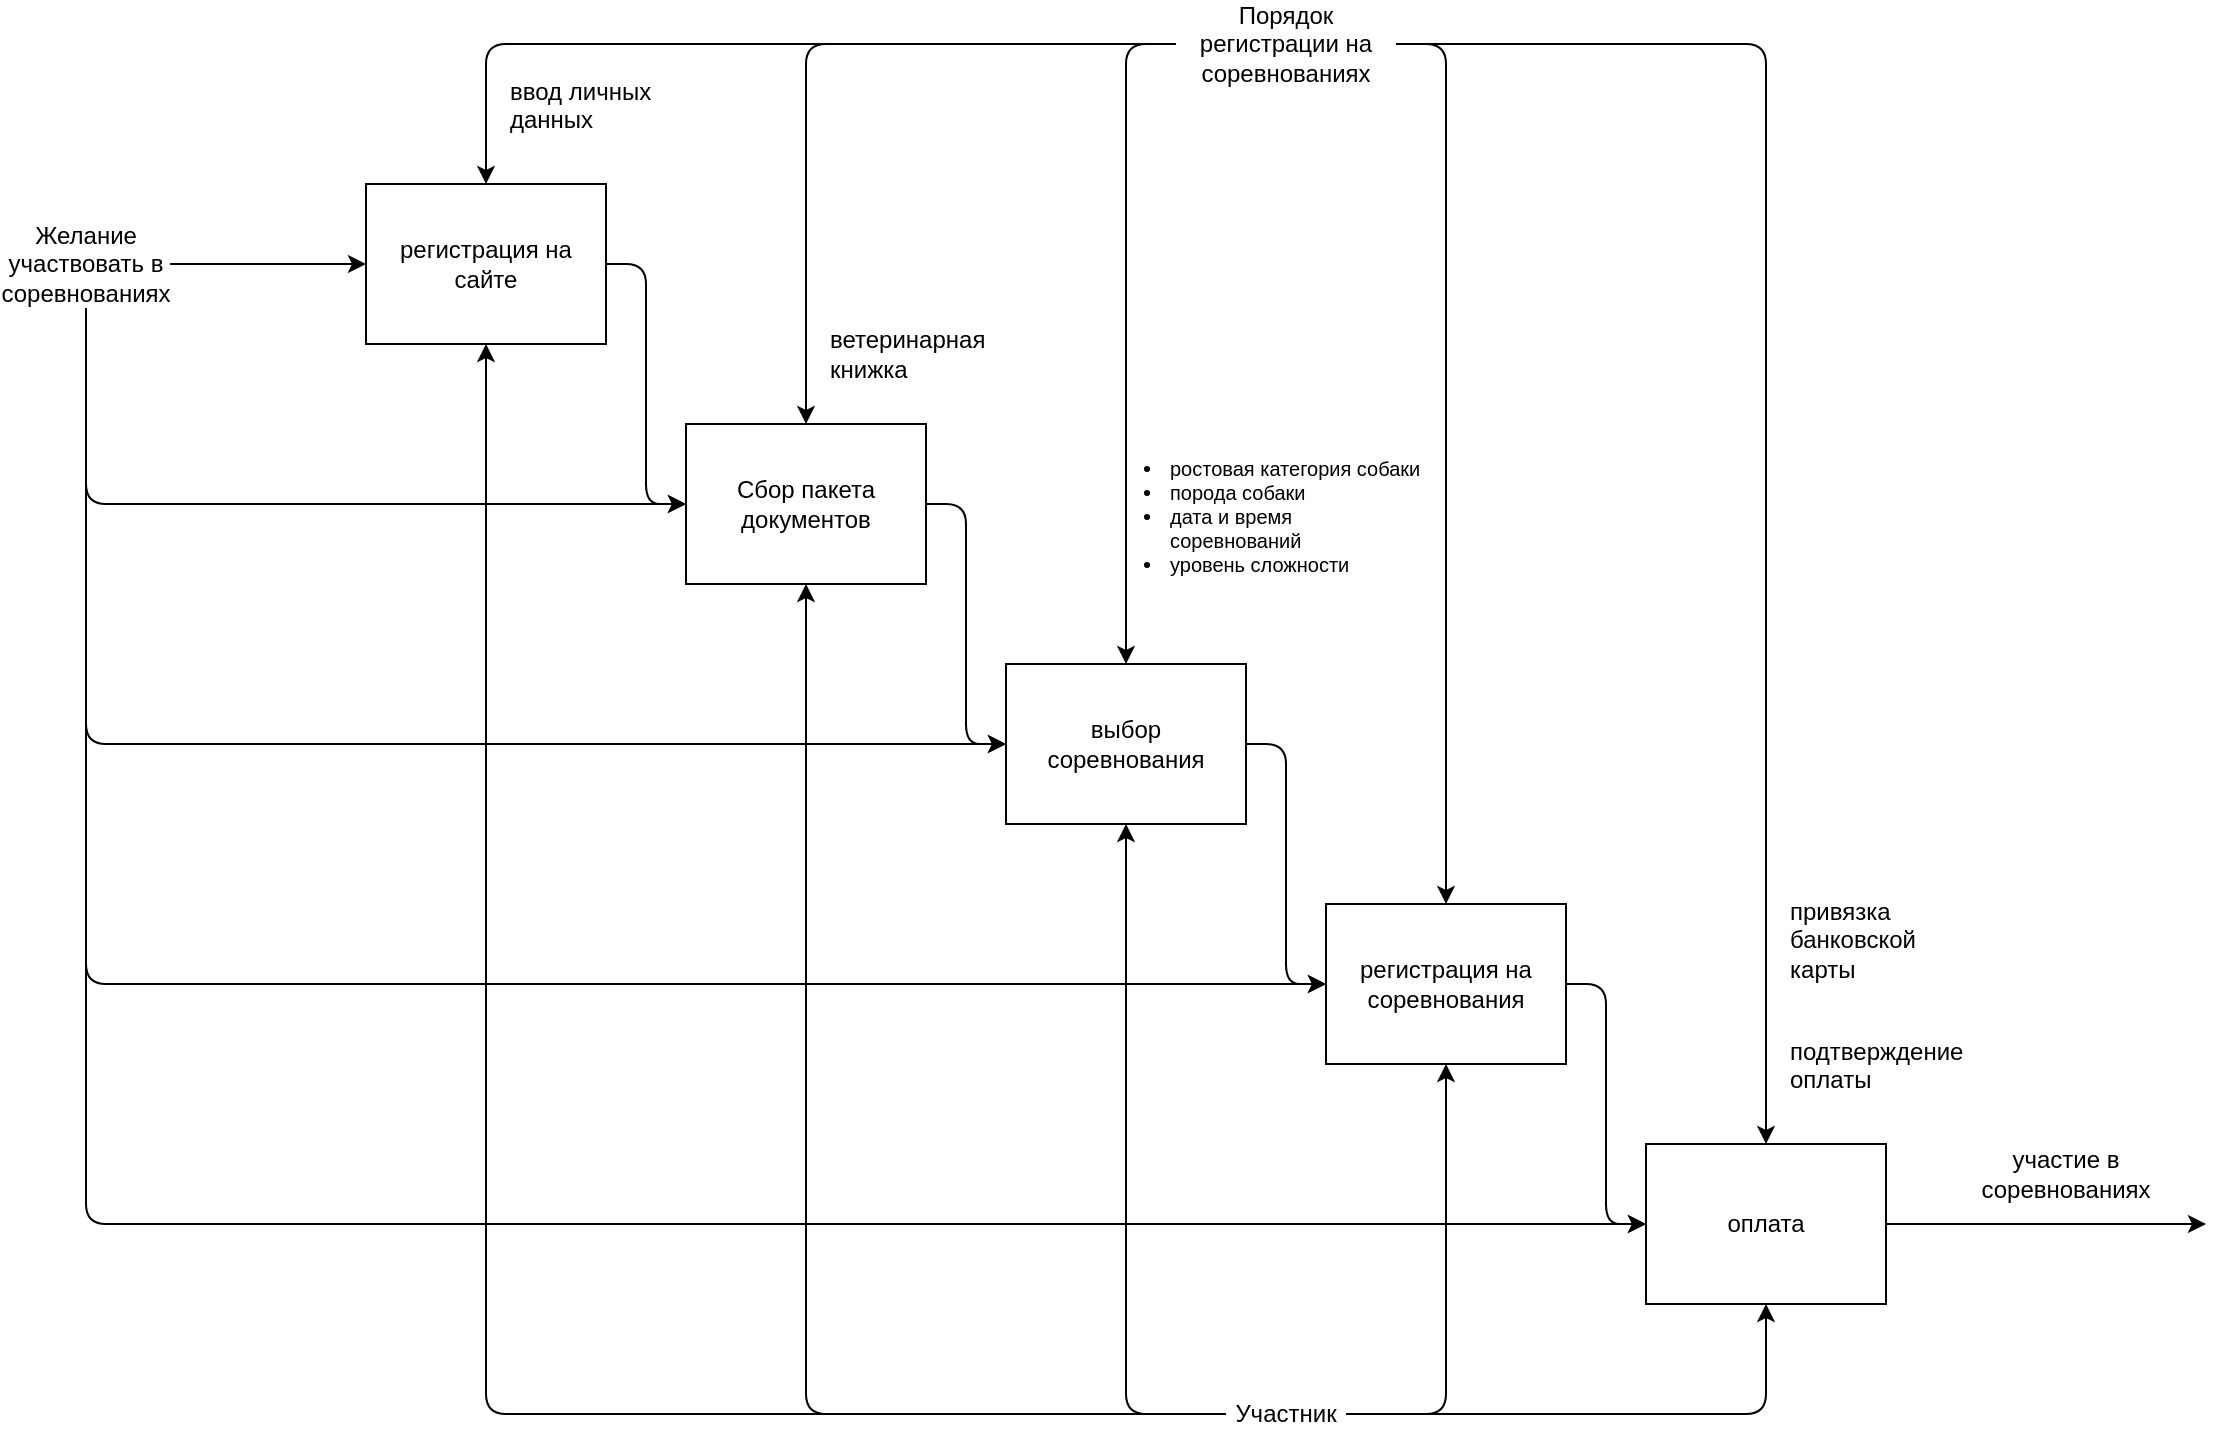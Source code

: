 <mxfile version="20.6.2" type="github"><diagram id="hbIvK1JG1irPHM36yziH" name="Страница 1"><mxGraphModel dx="1367" dy="774" grid="1" gridSize="10" guides="1" tooltips="1" connect="1" arrows="1" fold="1" page="1" pageScale="1" pageWidth="1654" pageHeight="1169" math="0" shadow="0"><root><mxCell id="0"/><mxCell id="1" parent="0"/><mxCell id="qTxYGQnw3vuQ4GVIf7Ja-34" value="&lt;ul style=&quot;font-family: Helvetica; font-size: 10px; font-style: normal; font-variant-ligatures: normal; font-variant-caps: normal; font-weight: 400; letter-spacing: normal; orphans: 2; text-align: center; text-indent: 0px; text-transform: none; widows: 2; word-spacing: 0px; -webkit-text-stroke-width: 0px; text-decoration-thickness: initial; text-decoration-style: initial; text-decoration-color: initial;&quot;&gt;&lt;li style=&quot;text-align: left;&quot;&gt;&lt;span style=&quot;&quot;&gt;ростовая категория собаки&lt;/span&gt;&lt;/li&gt;&lt;li style=&quot;text-align: left;&quot;&gt;&lt;span style=&quot;&quot;&gt;порода собаки&lt;/span&gt;&lt;/li&gt;&lt;li style=&quot;text-align: left;&quot;&gt;&lt;span style=&quot;&quot;&gt;дата и время соревнований&lt;/span&gt;&lt;br&gt;&lt;/li&gt;&lt;li style=&quot;text-align: left;&quot;&gt;&lt;span style=&quot;&quot;&gt;уровень сложности&lt;/span&gt;&lt;/li&gt;&lt;/ul&gt;" style="text;whiteSpace=wrap;html=1;fontColor=default;labelBackgroundColor=default;" parent="1" vertex="1"><mxGeometry x="812" y="435" width="170" height="100" as="geometry"/></mxCell><mxCell id="qTxYGQnw3vuQ4GVIf7Ja-38" style="edgeStyle=orthogonalEdgeStyle;rounded=1;orthogonalLoop=1;jettySize=auto;html=1;exitX=1;exitY=0.5;exitDx=0;exitDy=0;entryX=0;entryY=0.5;entryDx=0;entryDy=0;" parent="1" source="qTxYGQnw3vuQ4GVIf7Ja-1" target="qTxYGQnw3vuQ4GVIf7Ja-37" edge="1"><mxGeometry relative="1" as="geometry"/></mxCell><mxCell id="qTxYGQnw3vuQ4GVIf7Ja-1" value="регистрация на сайте" style="rounded=0;whiteSpace=wrap;html=1;" parent="1" vertex="1"><mxGeometry x="452" y="315" width="120" height="80" as="geometry"/></mxCell><mxCell id="qTxYGQnw3vuQ4GVIf7Ja-26" style="edgeStyle=orthogonalEdgeStyle;rounded=1;orthogonalLoop=1;jettySize=auto;html=1;exitX=1;exitY=0.5;exitDx=0;exitDy=0;entryX=0;entryY=0.5;entryDx=0;entryDy=0;" parent="1" source="qTxYGQnw3vuQ4GVIf7Ja-2" target="qTxYGQnw3vuQ4GVIf7Ja-3" edge="1"><mxGeometry relative="1" as="geometry"/></mxCell><mxCell id="qTxYGQnw3vuQ4GVIf7Ja-2" value="регистрация на соревнования" style="rounded=0;whiteSpace=wrap;html=1;fontStyle=0" parent="1" vertex="1"><mxGeometry x="932" y="675" width="120" height="80" as="geometry"/></mxCell><mxCell id="qTxYGQnw3vuQ4GVIf7Ja-9" style="edgeStyle=orthogonalEdgeStyle;rounded=0;orthogonalLoop=1;jettySize=auto;html=1;exitX=1;exitY=0.5;exitDx=0;exitDy=0;" parent="1" source="qTxYGQnw3vuQ4GVIf7Ja-3" edge="1"><mxGeometry relative="1" as="geometry"><mxPoint x="1372" y="835" as="targetPoint"/></mxGeometry></mxCell><mxCell id="qTxYGQnw3vuQ4GVIf7Ja-3" value="оплата" style="rounded=0;whiteSpace=wrap;html=1;" parent="1" vertex="1"><mxGeometry x="1092" y="795" width="120" height="80" as="geometry"/></mxCell><mxCell id="qTxYGQnw3vuQ4GVIf7Ja-6" style="edgeStyle=orthogonalEdgeStyle;rounded=1;orthogonalLoop=1;jettySize=auto;html=1;exitX=1;exitY=0.5;exitDx=0;exitDy=0;" parent="1" source="qTxYGQnw3vuQ4GVIf7Ja-5" target="qTxYGQnw3vuQ4GVIf7Ja-1" edge="1"><mxGeometry relative="1" as="geometry"/></mxCell><mxCell id="qTxYGQnw3vuQ4GVIf7Ja-12" style="edgeStyle=orthogonalEdgeStyle;rounded=1;orthogonalLoop=1;jettySize=auto;html=1;exitX=0.5;exitY=1;exitDx=0;exitDy=0;entryX=0;entryY=0.5;entryDx=0;entryDy=0;" parent="1" source="qTxYGQnw3vuQ4GVIf7Ja-5" target="qTxYGQnw3vuQ4GVIf7Ja-2" edge="1"><mxGeometry relative="1" as="geometry"/></mxCell><mxCell id="qTxYGQnw3vuQ4GVIf7Ja-13" style="edgeStyle=orthogonalEdgeStyle;rounded=1;orthogonalLoop=1;jettySize=auto;html=1;exitX=0.5;exitY=1;exitDx=0;exitDy=0;entryX=0;entryY=0.5;entryDx=0;entryDy=0;" parent="1" source="qTxYGQnw3vuQ4GVIf7Ja-5" target="qTxYGQnw3vuQ4GVIf7Ja-3" edge="1"><mxGeometry relative="1" as="geometry"/></mxCell><mxCell id="qTxYGQnw3vuQ4GVIf7Ja-23" style="edgeStyle=orthogonalEdgeStyle;rounded=1;orthogonalLoop=1;jettySize=auto;html=1;exitX=0.5;exitY=1;exitDx=0;exitDy=0;entryX=0;entryY=0.5;entryDx=0;entryDy=0;" parent="1" source="qTxYGQnw3vuQ4GVIf7Ja-5" target="qTxYGQnw3vuQ4GVIf7Ja-18" edge="1"><mxGeometry relative="1" as="geometry"/></mxCell><mxCell id="qTxYGQnw3vuQ4GVIf7Ja-40" style="edgeStyle=orthogonalEdgeStyle;rounded=1;orthogonalLoop=1;jettySize=auto;html=1;exitX=0.5;exitY=1;exitDx=0;exitDy=0;entryX=0;entryY=0.5;entryDx=0;entryDy=0;" parent="1" source="qTxYGQnw3vuQ4GVIf7Ja-5" target="qTxYGQnw3vuQ4GVIf7Ja-37" edge="1"><mxGeometry relative="1" as="geometry"/></mxCell><mxCell id="qTxYGQnw3vuQ4GVIf7Ja-5" value="Желание участвовать в соревнованиях" style="text;html=1;strokeColor=none;fillColor=none;align=center;verticalAlign=middle;whiteSpace=wrap;rounded=0;labelBackgroundColor=default;" parent="1" vertex="1"><mxGeometry x="282" y="340" width="60" height="30" as="geometry"/></mxCell><mxCell id="qTxYGQnw3vuQ4GVIf7Ja-7" value="участие в соревнованиях" style="text;html=1;strokeColor=none;fillColor=none;align=center;verticalAlign=middle;whiteSpace=wrap;rounded=0;labelBackgroundColor=default;" parent="1" vertex="1"><mxGeometry x="1272" y="795" width="60" height="30" as="geometry"/></mxCell><mxCell id="qTxYGQnw3vuQ4GVIf7Ja-15" style="edgeStyle=orthogonalEdgeStyle;rounded=1;orthogonalLoop=1;jettySize=auto;html=1;exitX=0;exitY=0.5;exitDx=0;exitDy=0;entryX=0.5;entryY=0;entryDx=0;entryDy=0;" parent="1" source="qTxYGQnw3vuQ4GVIf7Ja-14" target="qTxYGQnw3vuQ4GVIf7Ja-1" edge="1"><mxGeometry relative="1" as="geometry"/></mxCell><mxCell id="qTxYGQnw3vuQ4GVIf7Ja-17" style="edgeStyle=orthogonalEdgeStyle;rounded=1;orthogonalLoop=1;jettySize=auto;html=1;exitX=1;exitY=0.5;exitDx=0;exitDy=0;entryX=0.5;entryY=0;entryDx=0;entryDy=0;" parent="1" source="qTxYGQnw3vuQ4GVIf7Ja-14" target="qTxYGQnw3vuQ4GVIf7Ja-3" edge="1"><mxGeometry relative="1" as="geometry"/></mxCell><mxCell id="qTxYGQnw3vuQ4GVIf7Ja-21" style="edgeStyle=orthogonalEdgeStyle;rounded=1;orthogonalLoop=1;jettySize=auto;html=1;exitX=1;exitY=0.5;exitDx=0;exitDy=0;entryX=0.5;entryY=0;entryDx=0;entryDy=0;" parent="1" source="qTxYGQnw3vuQ4GVIf7Ja-14" target="qTxYGQnw3vuQ4GVIf7Ja-2" edge="1"><mxGeometry relative="1" as="geometry"/></mxCell><mxCell id="qTxYGQnw3vuQ4GVIf7Ja-22" style="edgeStyle=orthogonalEdgeStyle;rounded=1;orthogonalLoop=1;jettySize=auto;html=1;exitX=0;exitY=0.5;exitDx=0;exitDy=0;entryX=0.5;entryY=0;entryDx=0;entryDy=0;" parent="1" source="qTxYGQnw3vuQ4GVIf7Ja-14" target="qTxYGQnw3vuQ4GVIf7Ja-18" edge="1"><mxGeometry relative="1" as="geometry"/></mxCell><mxCell id="qTxYGQnw3vuQ4GVIf7Ja-42" style="edgeStyle=orthogonalEdgeStyle;rounded=1;orthogonalLoop=1;jettySize=auto;html=1;exitX=0;exitY=0.5;exitDx=0;exitDy=0;entryX=0.5;entryY=0;entryDx=0;entryDy=0;" parent="1" source="qTxYGQnw3vuQ4GVIf7Ja-14" target="qTxYGQnw3vuQ4GVIf7Ja-37" edge="1"><mxGeometry relative="1" as="geometry"/></mxCell><mxCell id="qTxYGQnw3vuQ4GVIf7Ja-14" value="Порядок регистрации на соревнованиях" style="text;html=1;strokeColor=none;fillColor=none;align=center;verticalAlign=middle;whiteSpace=wrap;rounded=0;labelBackgroundColor=default;" parent="1" vertex="1"><mxGeometry x="857" y="225" width="110" height="40" as="geometry"/></mxCell><mxCell id="qTxYGQnw3vuQ4GVIf7Ja-25" style="edgeStyle=orthogonalEdgeStyle;rounded=1;orthogonalLoop=1;jettySize=auto;html=1;exitX=1;exitY=0.5;exitDx=0;exitDy=0;entryX=0;entryY=0.5;entryDx=0;entryDy=0;" parent="1" source="qTxYGQnw3vuQ4GVIf7Ja-18" target="qTxYGQnw3vuQ4GVIf7Ja-2" edge="1"><mxGeometry relative="1" as="geometry"/></mxCell><mxCell id="qTxYGQnw3vuQ4GVIf7Ja-18" value="выбор&lt;br&gt;соревнования" style="rounded=0;whiteSpace=wrap;html=1;fontStyle=0" parent="1" vertex="1"><mxGeometry x="772" y="555" width="120" height="80" as="geometry"/></mxCell><mxCell id="qTxYGQnw3vuQ4GVIf7Ja-28" style="edgeStyle=orthogonalEdgeStyle;rounded=1;orthogonalLoop=1;jettySize=auto;html=1;exitX=0;exitY=0.5;exitDx=0;exitDy=0;entryX=0.5;entryY=1;entryDx=0;entryDy=0;" parent="1" source="qTxYGQnw3vuQ4GVIf7Ja-27" target="qTxYGQnw3vuQ4GVIf7Ja-1" edge="1"><mxGeometry relative="1" as="geometry"/></mxCell><mxCell id="qTxYGQnw3vuQ4GVIf7Ja-30" style="edgeStyle=orthogonalEdgeStyle;rounded=1;orthogonalLoop=1;jettySize=auto;html=1;exitX=1;exitY=0.5;exitDx=0;exitDy=0;entryX=0.5;entryY=1;entryDx=0;entryDy=0;" parent="1" source="qTxYGQnw3vuQ4GVIf7Ja-27" target="qTxYGQnw3vuQ4GVIf7Ja-2" edge="1"><mxGeometry relative="1" as="geometry"/></mxCell><mxCell id="qTxYGQnw3vuQ4GVIf7Ja-31" style="edgeStyle=orthogonalEdgeStyle;rounded=1;orthogonalLoop=1;jettySize=auto;html=1;exitX=1;exitY=0.5;exitDx=0;exitDy=0;entryX=0.5;entryY=1;entryDx=0;entryDy=0;" parent="1" source="qTxYGQnw3vuQ4GVIf7Ja-27" target="qTxYGQnw3vuQ4GVIf7Ja-3" edge="1"><mxGeometry relative="1" as="geometry"/></mxCell><mxCell id="qTxYGQnw3vuQ4GVIf7Ja-32" style="edgeStyle=orthogonalEdgeStyle;rounded=1;orthogonalLoop=1;jettySize=auto;html=1;exitX=0;exitY=0.5;exitDx=0;exitDy=0;entryX=0.5;entryY=1;entryDx=0;entryDy=0;" parent="1" source="qTxYGQnw3vuQ4GVIf7Ja-27" target="qTxYGQnw3vuQ4GVIf7Ja-18" edge="1"><mxGeometry relative="1" as="geometry"/></mxCell><mxCell id="qTxYGQnw3vuQ4GVIf7Ja-41" style="edgeStyle=orthogonalEdgeStyle;rounded=1;orthogonalLoop=1;jettySize=auto;html=1;exitX=0;exitY=0.5;exitDx=0;exitDy=0;entryX=0.5;entryY=1;entryDx=0;entryDy=0;" parent="1" source="qTxYGQnw3vuQ4GVIf7Ja-27" target="qTxYGQnw3vuQ4GVIf7Ja-37" edge="1"><mxGeometry relative="1" as="geometry"/></mxCell><mxCell id="qTxYGQnw3vuQ4GVIf7Ja-27" value="Участник" style="text;html=1;strokeColor=none;fillColor=none;align=center;verticalAlign=middle;whiteSpace=wrap;rounded=0;labelBackgroundColor=default;" parent="1" vertex="1"><mxGeometry x="882" y="915" width="60" height="30" as="geometry"/></mxCell><mxCell id="qTxYGQnw3vuQ4GVIf7Ja-33" value="&lt;span style=&quot;color: rgb(0, 0, 0); font-family: Helvetica; font-size: 12px; font-style: normal; font-variant-ligatures: normal; font-variant-caps: normal; font-weight: 400; letter-spacing: normal; orphans: 2; text-align: center; text-indent: 0px; text-transform: none; widows: 2; word-spacing: 0px; -webkit-text-stroke-width: 0px; text-decoration-thickness: initial; text-decoration-style: initial; text-decoration-color: initial; float: none; display: inline !important;&quot;&gt;ввод личных&lt;/span&gt;&lt;br style=&quot;color: rgb(0, 0, 0); font-family: Helvetica; font-size: 12px; font-style: normal; font-variant-ligatures: normal; font-variant-caps: normal; font-weight: 400; letter-spacing: normal; orphans: 2; text-align: center; text-indent: 0px; text-transform: none; widows: 2; word-spacing: 0px; -webkit-text-stroke-width: 0px; text-decoration-thickness: initial; text-decoration-style: initial; text-decoration-color: initial;&quot;&gt;&lt;span style=&quot;color: rgb(0, 0, 0); font-family: Helvetica; font-size: 12px; font-style: normal; font-variant-ligatures: normal; font-variant-caps: normal; font-weight: 400; letter-spacing: normal; orphans: 2; text-align: center; text-indent: 0px; text-transform: none; widows: 2; word-spacing: 0px; -webkit-text-stroke-width: 0px; text-decoration-thickness: initial; text-decoration-style: initial; text-decoration-color: initial; float: none; display: inline !important;&quot;&gt;данных&lt;/span&gt;" style="text;whiteSpace=wrap;html=1;labelBackgroundColor=default;" parent="1" vertex="1"><mxGeometry x="522" y="255" width="100" height="50" as="geometry"/></mxCell><mxCell id="qTxYGQnw3vuQ4GVIf7Ja-35" value="&lt;span style=&quot;color: rgb(0, 0, 0); font-family: Helvetica; font-size: 12px; font-style: normal; font-variant-ligatures: normal; font-variant-caps: normal; font-weight: 400; letter-spacing: normal; orphans: 2; text-align: center; text-indent: 0px; text-transform: none; widows: 2; word-spacing: 0px; -webkit-text-stroke-width: 0px; text-decoration-thickness: initial; text-decoration-style: initial; text-decoration-color: initial; float: none; display: inline !important;&quot;&gt;подтверждение оплаты&lt;/span&gt;" style="text;whiteSpace=wrap;html=1;labelBackgroundColor=default;" parent="1" vertex="1"><mxGeometry x="1162" y="735" width="120" height="40" as="geometry"/></mxCell><mxCell id="qTxYGQnw3vuQ4GVIf7Ja-36" value="&lt;span style=&quot;color: rgb(0, 0, 0); font-family: Helvetica; font-size: 12px; font-style: normal; font-variant-ligatures: normal; font-variant-caps: normal; font-weight: 400; letter-spacing: normal; orphans: 2; text-align: center; text-indent: 0px; text-transform: none; widows: 2; word-spacing: 0px; -webkit-text-stroke-width: 0px; text-decoration-thickness: initial; text-decoration-style: initial; text-decoration-color: initial; float: none; display: inline !important;&quot;&gt;привязка&lt;/span&gt;&lt;br style=&quot;color: rgb(0, 0, 0); font-family: Helvetica; font-size: 12px; font-style: normal; font-variant-ligatures: normal; font-variant-caps: normal; font-weight: 400; letter-spacing: normal; orphans: 2; text-align: center; text-indent: 0px; text-transform: none; widows: 2; word-spacing: 0px; -webkit-text-stroke-width: 0px; text-decoration-thickness: initial; text-decoration-style: initial; text-decoration-color: initial;&quot;&gt;&lt;span style=&quot;color: rgb(0, 0, 0); font-family: Helvetica; font-size: 12px; font-style: normal; font-variant-ligatures: normal; font-variant-caps: normal; font-weight: 400; letter-spacing: normal; orphans: 2; text-align: center; text-indent: 0px; text-transform: none; widows: 2; word-spacing: 0px; -webkit-text-stroke-width: 0px; text-decoration-thickness: initial; text-decoration-style: initial; text-decoration-color: initial; float: none; display: inline !important;&quot;&gt;банковской&lt;/span&gt;&lt;br style=&quot;color: rgb(0, 0, 0); font-family: Helvetica; font-size: 12px; font-style: normal; font-variant-ligatures: normal; font-variant-caps: normal; font-weight: 400; letter-spacing: normal; orphans: 2; text-align: center; text-indent: 0px; text-transform: none; widows: 2; word-spacing: 0px; -webkit-text-stroke-width: 0px; text-decoration-thickness: initial; text-decoration-style: initial; text-decoration-color: initial;&quot;&gt;&lt;span style=&quot;color: rgb(0, 0, 0); font-family: Helvetica; font-size: 12px; font-style: normal; font-variant-ligatures: normal; font-variant-caps: normal; font-weight: 400; letter-spacing: normal; orphans: 2; text-align: center; text-indent: 0px; text-transform: none; widows: 2; word-spacing: 0px; -webkit-text-stroke-width: 0px; text-decoration-thickness: initial; text-decoration-style: initial; text-decoration-color: initial; float: none; display: inline !important;&quot;&gt;карты&lt;/span&gt;" style="text;whiteSpace=wrap;html=1;labelBackgroundColor=default;" parent="1" vertex="1"><mxGeometry x="1162" y="665" width="100" height="70" as="geometry"/></mxCell><mxCell id="qTxYGQnw3vuQ4GVIf7Ja-39" style="edgeStyle=orthogonalEdgeStyle;rounded=1;orthogonalLoop=1;jettySize=auto;html=1;exitX=1;exitY=0.5;exitDx=0;exitDy=0;entryX=0;entryY=0.5;entryDx=0;entryDy=0;" parent="1" source="qTxYGQnw3vuQ4GVIf7Ja-37" target="qTxYGQnw3vuQ4GVIf7Ja-18" edge="1"><mxGeometry relative="1" as="geometry"/></mxCell><mxCell id="qTxYGQnw3vuQ4GVIf7Ja-37" value="Сбор пакета документов" style="rounded=0;whiteSpace=wrap;html=1;" parent="1" vertex="1"><mxGeometry x="612" y="435" width="120" height="80" as="geometry"/></mxCell><mxCell id="qTxYGQnw3vuQ4GVIf7Ja-43" value="ветеринарная книжка" style="text;html=1;strokeColor=none;fillColor=none;align=left;verticalAlign=middle;whiteSpace=wrap;rounded=0;labelBackgroundColor=default;" parent="1" vertex="1"><mxGeometry x="682" y="385" width="60" height="30" as="geometry"/></mxCell></root></mxGraphModel></diagram></mxfile>